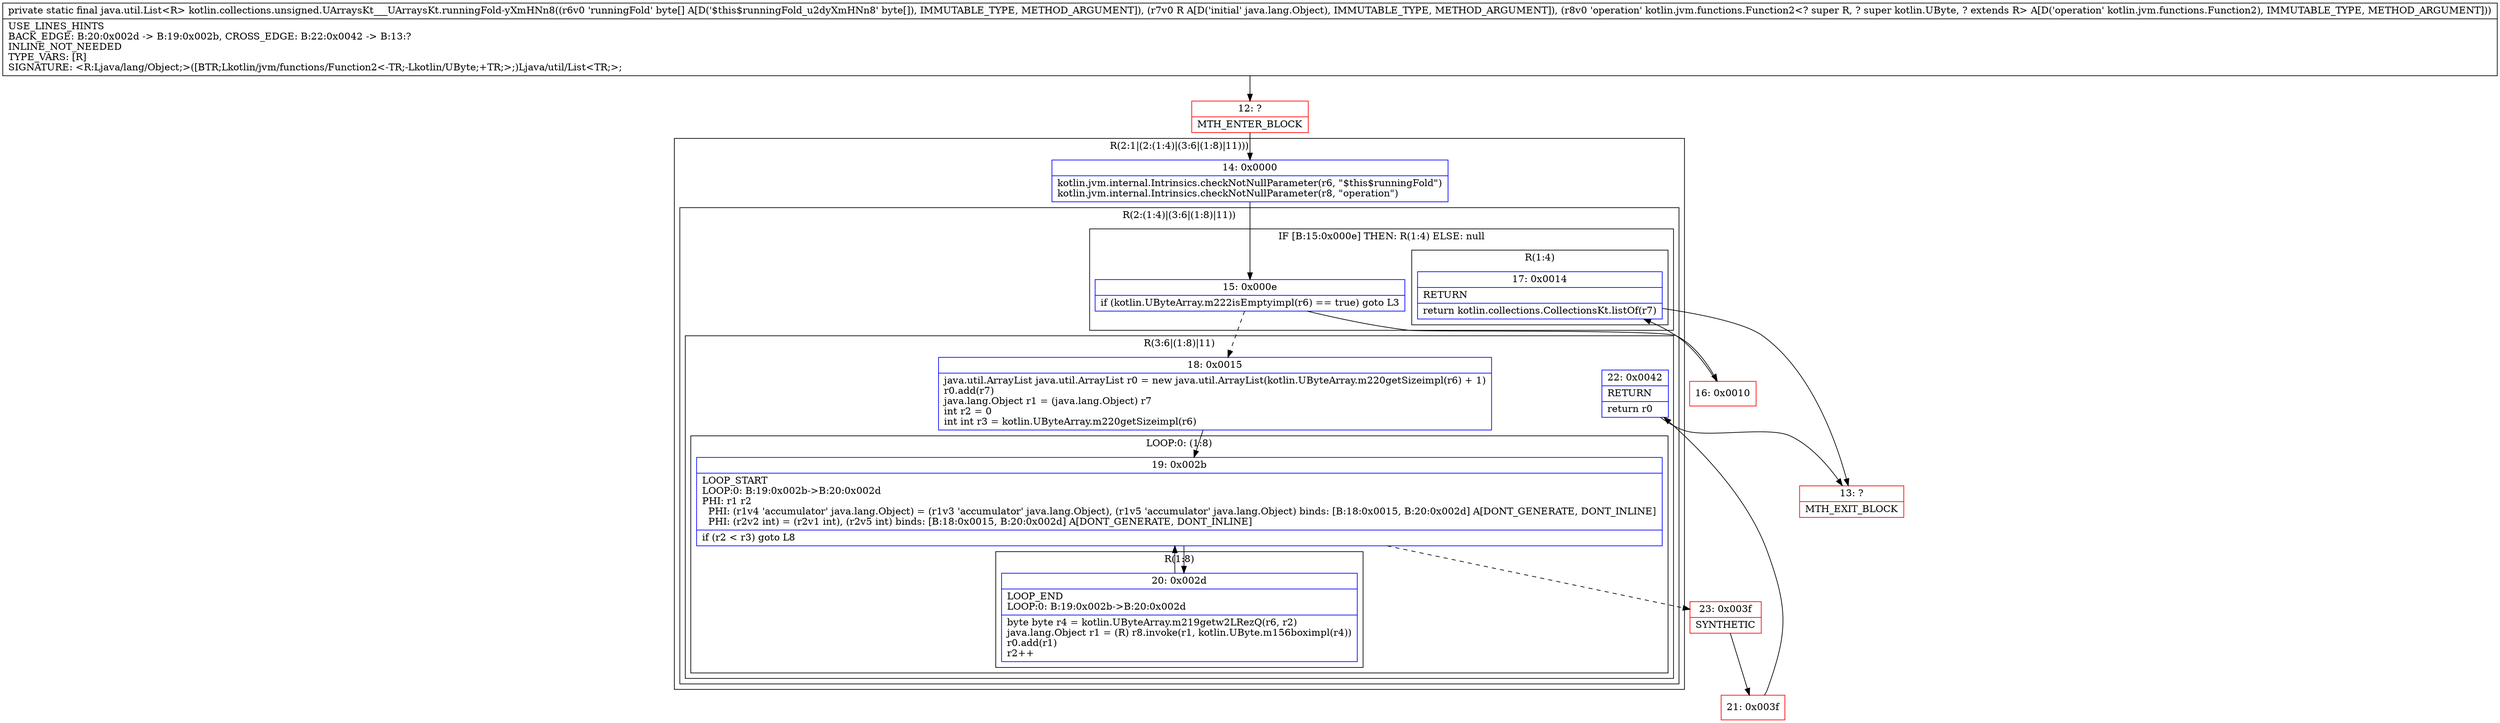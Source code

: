 digraph "CFG forkotlin.collections.unsigned.UArraysKt___UArraysKt.runningFold\-yXmHNn8([BLjava\/lang\/Object;Lkotlin\/jvm\/functions\/Function2;)Ljava\/util\/List;" {
subgraph cluster_Region_1036146963 {
label = "R(2:1|(2:(1:4)|(3:6|(1:8)|11)))";
node [shape=record,color=blue];
Node_14 [shape=record,label="{14\:\ 0x0000|kotlin.jvm.internal.Intrinsics.checkNotNullParameter(r6, \"$this$runningFold\")\lkotlin.jvm.internal.Intrinsics.checkNotNullParameter(r8, \"operation\")\l}"];
subgraph cluster_Region_2083385352 {
label = "R(2:(1:4)|(3:6|(1:8)|11))";
node [shape=record,color=blue];
subgraph cluster_IfRegion_121130306 {
label = "IF [B:15:0x000e] THEN: R(1:4) ELSE: null";
node [shape=record,color=blue];
Node_15 [shape=record,label="{15\:\ 0x000e|if (kotlin.UByteArray.m222isEmptyimpl(r6) == true) goto L3\l}"];
subgraph cluster_Region_1090611778 {
label = "R(1:4)";
node [shape=record,color=blue];
Node_17 [shape=record,label="{17\:\ 0x0014|RETURN\l|return kotlin.collections.CollectionsKt.listOf(r7)\l}"];
}
}
subgraph cluster_Region_663166694 {
label = "R(3:6|(1:8)|11)";
node [shape=record,color=blue];
Node_18 [shape=record,label="{18\:\ 0x0015|java.util.ArrayList java.util.ArrayList r0 = new java.util.ArrayList(kotlin.UByteArray.m220getSizeimpl(r6) + 1)\lr0.add(r7)\ljava.lang.Object r1 = (java.lang.Object) r7\lint r2 = 0\lint int r3 = kotlin.UByteArray.m220getSizeimpl(r6)\l}"];
subgraph cluster_LoopRegion_1034273809 {
label = "LOOP:0: (1:8)";
node [shape=record,color=blue];
Node_19 [shape=record,label="{19\:\ 0x002b|LOOP_START\lLOOP:0: B:19:0x002b\-\>B:20:0x002d\lPHI: r1 r2 \l  PHI: (r1v4 'accumulator' java.lang.Object) = (r1v3 'accumulator' java.lang.Object), (r1v5 'accumulator' java.lang.Object) binds: [B:18:0x0015, B:20:0x002d] A[DONT_GENERATE, DONT_INLINE]\l  PHI: (r2v2 int) = (r2v1 int), (r2v5 int) binds: [B:18:0x0015, B:20:0x002d] A[DONT_GENERATE, DONT_INLINE]\l|if (r2 \< r3) goto L8\l}"];
subgraph cluster_Region_1390655519 {
label = "R(1:8)";
node [shape=record,color=blue];
Node_20 [shape=record,label="{20\:\ 0x002d|LOOP_END\lLOOP:0: B:19:0x002b\-\>B:20:0x002d\l|byte byte r4 = kotlin.UByteArray.m219getw2LRezQ(r6, r2)\ljava.lang.Object r1 = (R) r8.invoke(r1, kotlin.UByte.m156boximpl(r4))\lr0.add(r1)\lr2++\l}"];
}
}
Node_22 [shape=record,label="{22\:\ 0x0042|RETURN\l|return r0\l}"];
}
}
}
Node_12 [shape=record,color=red,label="{12\:\ ?|MTH_ENTER_BLOCK\l}"];
Node_16 [shape=record,color=red,label="{16\:\ 0x0010}"];
Node_13 [shape=record,color=red,label="{13\:\ ?|MTH_EXIT_BLOCK\l}"];
Node_23 [shape=record,color=red,label="{23\:\ 0x003f|SYNTHETIC\l}"];
Node_21 [shape=record,color=red,label="{21\:\ 0x003f}"];
MethodNode[shape=record,label="{private static final java.util.List\<R\> kotlin.collections.unsigned.UArraysKt___UArraysKt.runningFold\-yXmHNn8((r6v0 'runningFold' byte[] A[D('$this$runningFold_u2dyXmHNn8' byte[]), IMMUTABLE_TYPE, METHOD_ARGUMENT]), (r7v0 R A[D('initial' java.lang.Object), IMMUTABLE_TYPE, METHOD_ARGUMENT]), (r8v0 'operation' kotlin.jvm.functions.Function2\<? super R, ? super kotlin.UByte, ? extends R\> A[D('operation' kotlin.jvm.functions.Function2), IMMUTABLE_TYPE, METHOD_ARGUMENT]))  | USE_LINES_HINTS\lBACK_EDGE: B:20:0x002d \-\> B:19:0x002b, CROSS_EDGE: B:22:0x0042 \-\> B:13:?\lINLINE_NOT_NEEDED\lTYPE_VARS: [R]\lSIGNATURE: \<R:Ljava\/lang\/Object;\>([BTR;Lkotlin\/jvm\/functions\/Function2\<\-TR;\-Lkotlin\/UByte;+TR;\>;)Ljava\/util\/List\<TR;\>;\l}"];
MethodNode -> Node_12;Node_14 -> Node_15;
Node_15 -> Node_16;
Node_15 -> Node_18[style=dashed];
Node_17 -> Node_13;
Node_18 -> Node_19;
Node_19 -> Node_20;
Node_19 -> Node_23[style=dashed];
Node_20 -> Node_19;
Node_22 -> Node_13;
Node_12 -> Node_14;
Node_16 -> Node_17;
Node_23 -> Node_21;
Node_21 -> Node_22;
}

